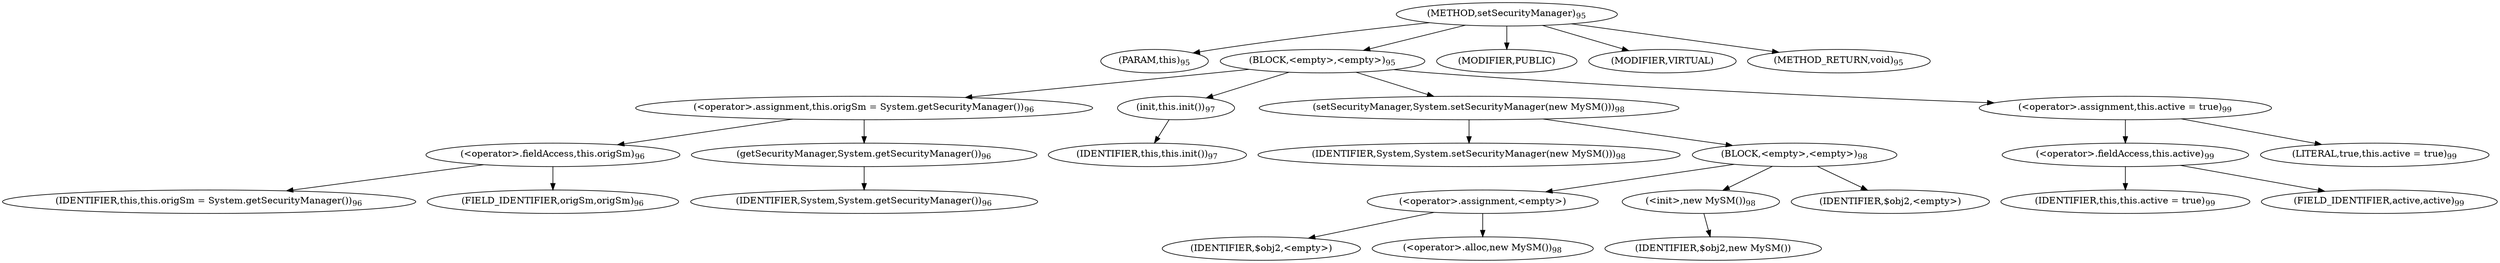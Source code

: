 digraph "setSecurityManager" {  
"187" [label = <(METHOD,setSecurityManager)<SUB>95</SUB>> ]
"8" [label = <(PARAM,this)<SUB>95</SUB>> ]
"188" [label = <(BLOCK,&lt;empty&gt;,&lt;empty&gt;)<SUB>95</SUB>> ]
"189" [label = <(&lt;operator&gt;.assignment,this.origSm = System.getSecurityManager())<SUB>96</SUB>> ]
"190" [label = <(&lt;operator&gt;.fieldAccess,this.origSm)<SUB>96</SUB>> ]
"191" [label = <(IDENTIFIER,this,this.origSm = System.getSecurityManager())<SUB>96</SUB>> ]
"192" [label = <(FIELD_IDENTIFIER,origSm,origSm)<SUB>96</SUB>> ]
"193" [label = <(getSecurityManager,System.getSecurityManager())<SUB>96</SUB>> ]
"194" [label = <(IDENTIFIER,System,System.getSecurityManager())<SUB>96</SUB>> ]
"195" [label = <(init,this.init())<SUB>97</SUB>> ]
"7" [label = <(IDENTIFIER,this,this.init())<SUB>97</SUB>> ]
"196" [label = <(setSecurityManager,System.setSecurityManager(new MySM()))<SUB>98</SUB>> ]
"197" [label = <(IDENTIFIER,System,System.setSecurityManager(new MySM()))<SUB>98</SUB>> ]
"198" [label = <(BLOCK,&lt;empty&gt;,&lt;empty&gt;)<SUB>98</SUB>> ]
"199" [label = <(&lt;operator&gt;.assignment,&lt;empty&gt;)> ]
"200" [label = <(IDENTIFIER,$obj2,&lt;empty&gt;)> ]
"201" [label = <(&lt;operator&gt;.alloc,new MySM())<SUB>98</SUB>> ]
"202" [label = <(&lt;init&gt;,new MySM())<SUB>98</SUB>> ]
"203" [label = <(IDENTIFIER,$obj2,new MySM())> ]
"204" [label = <(IDENTIFIER,$obj2,&lt;empty&gt;)> ]
"205" [label = <(&lt;operator&gt;.assignment,this.active = true)<SUB>99</SUB>> ]
"206" [label = <(&lt;operator&gt;.fieldAccess,this.active)<SUB>99</SUB>> ]
"207" [label = <(IDENTIFIER,this,this.active = true)<SUB>99</SUB>> ]
"208" [label = <(FIELD_IDENTIFIER,active,active)<SUB>99</SUB>> ]
"209" [label = <(LITERAL,true,this.active = true)<SUB>99</SUB>> ]
"210" [label = <(MODIFIER,PUBLIC)> ]
"211" [label = <(MODIFIER,VIRTUAL)> ]
"212" [label = <(METHOD_RETURN,void)<SUB>95</SUB>> ]
  "187" -> "8" 
  "187" -> "188" 
  "187" -> "210" 
  "187" -> "211" 
  "187" -> "212" 
  "188" -> "189" 
  "188" -> "195" 
  "188" -> "196" 
  "188" -> "205" 
  "189" -> "190" 
  "189" -> "193" 
  "190" -> "191" 
  "190" -> "192" 
  "193" -> "194" 
  "195" -> "7" 
  "196" -> "197" 
  "196" -> "198" 
  "198" -> "199" 
  "198" -> "202" 
  "198" -> "204" 
  "199" -> "200" 
  "199" -> "201" 
  "202" -> "203" 
  "205" -> "206" 
  "205" -> "209" 
  "206" -> "207" 
  "206" -> "208" 
}
